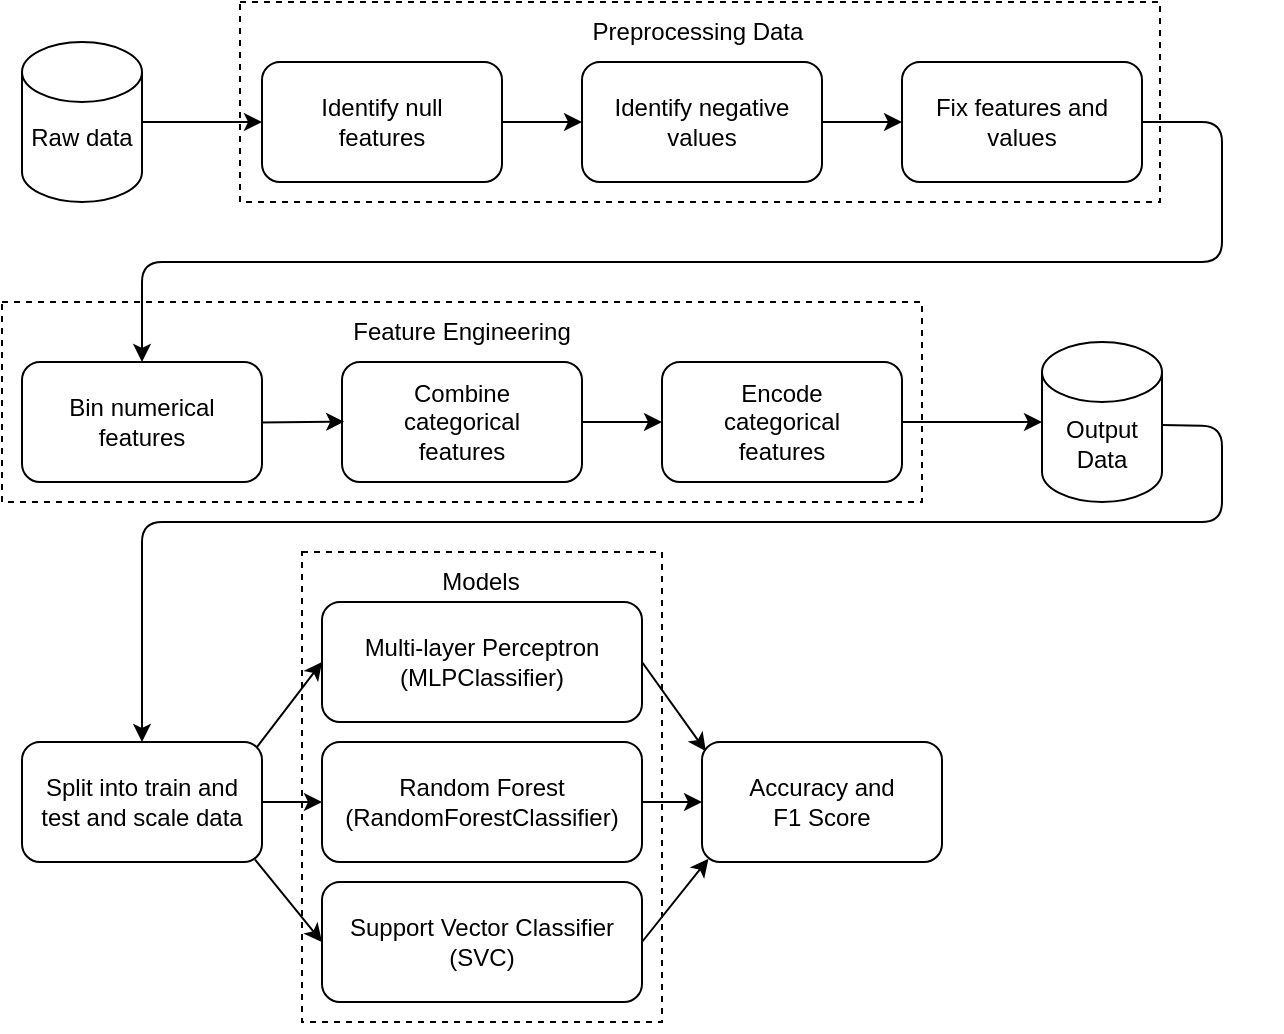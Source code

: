 <mxfile>
    <diagram id="MF0cNiggzzHYpCGXiV_F" name="Page-1">
        <mxGraphModel dx="277" dy="410" grid="1" gridSize="10" guides="1" tooltips="1" connect="1" arrows="1" fold="1" page="1" pageScale="1" pageWidth="850" pageHeight="1100" math="0" shadow="0">
            <root>
                <mxCell id="0"/>
                <mxCell id="1" parent="0"/>
                <mxCell id="48" value="" style="group" parent="1" vertex="1" connectable="0">
                    <mxGeometry x="460" y="465" width="210" height="230" as="geometry"/>
                </mxCell>
                <mxCell id="54" value="" style="group" parent="48" vertex="1" connectable="0">
                    <mxGeometry x="-300" y="-10" width="200" height="235" as="geometry"/>
                </mxCell>
                <mxCell id="49" value="" style="rounded=0;whiteSpace=wrap;html=1;dashed=1;" parent="54" vertex="1">
                    <mxGeometry x="20" width="180" height="235" as="geometry"/>
                </mxCell>
                <mxCell id="55" style="edgeStyle=none;html=1;" parent="54" source="50" target="49" edge="1">
                    <mxGeometry relative="1" as="geometry"/>
                </mxCell>
                <mxCell id="50" value="Models" style="text;html=1;strokeColor=none;fillColor=none;align=center;verticalAlign=middle;whiteSpace=wrap;rounded=0;" parent="54" vertex="1">
                    <mxGeometry x="83.47" width="53.057" height="30.652" as="geometry"/>
                </mxCell>
                <mxCell id="56" value="Accuracy and &lt;br&gt;F1 Score" style="rounded=1;whiteSpace=wrap;html=1;" parent="48" vertex="1">
                    <mxGeometry x="-80" y="85" width="120" height="60" as="geometry"/>
                </mxCell>
                <mxCell id="19" value="" style="group" parent="1" vertex="1" connectable="0">
                    <mxGeometry x="30" y="330" width="460" height="100" as="geometry"/>
                </mxCell>
                <mxCell id="20" value="" style="rounded=0;whiteSpace=wrap;html=1;dashed=1;" parent="19" vertex="1">
                    <mxGeometry width="460" height="100" as="geometry"/>
                </mxCell>
                <mxCell id="21" value="Feature Engineering" style="text;html=1;strokeColor=none;fillColor=none;align=center;verticalAlign=middle;whiteSpace=wrap;rounded=0;" parent="19" vertex="1">
                    <mxGeometry x="169.408" width="122.041" height="30" as="geometry"/>
                </mxCell>
                <mxCell id="23" value="" style="endArrow=classic;html=1;exitX=1;exitY=0.5;exitDx=0;exitDy=0;entryX=0;entryY=0.5;entryDx=0;entryDy=0;" parent="19" edge="1" target="14">
                    <mxGeometry width="50" height="50" relative="1" as="geometry">
                        <mxPoint x="281.633" y="60" as="sourcePoint"/>
                        <mxPoint x="319.184" y="60" as="targetPoint"/>
                    </mxGeometry>
                </mxCell>
                <mxCell id="35" value="" style="endArrow=classic;html=1;exitX=1;exitY=0.5;exitDx=0;exitDy=0;entryX=0;entryY=0.5;entryDx=0;entryDy=0;entryPerimeter=0;" parent="19" target="36" edge="1">
                    <mxGeometry width="50" height="50" relative="1" as="geometry">
                        <mxPoint x="431.837" y="60" as="sourcePoint"/>
                        <mxPoint x="469.388" y="60" as="targetPoint"/>
                    </mxGeometry>
                </mxCell>
                <mxCell id="17" value="" style="group" parent="1" vertex="1" connectable="0">
                    <mxGeometry x="149" y="180" width="460" height="100" as="geometry"/>
                </mxCell>
                <mxCell id="15" value="" style="rounded=0;whiteSpace=wrap;html=1;dashed=1;" parent="17" vertex="1">
                    <mxGeometry width="460" height="100" as="geometry"/>
                </mxCell>
                <mxCell id="16" value="Preprocessing Data" style="text;html=1;strokeColor=none;fillColor=none;align=center;verticalAlign=middle;whiteSpace=wrap;rounded=0;" parent="17" vertex="1">
                    <mxGeometry x="168.408" width="122.041" height="30" as="geometry"/>
                </mxCell>
                <mxCell id="4" value="" style="rounded=1;whiteSpace=wrap;html=1;" parent="1" vertex="1">
                    <mxGeometry x="160" y="210" width="120" height="60" as="geometry"/>
                </mxCell>
                <mxCell id="5" value="" style="rounded=1;whiteSpace=wrap;html=1;" parent="1" vertex="1">
                    <mxGeometry x="320" y="210" width="120" height="60" as="geometry"/>
                </mxCell>
                <mxCell id="6" value="" style="rounded=1;whiteSpace=wrap;html=1;" parent="1" vertex="1">
                    <mxGeometry x="480" y="210" width="120" height="60" as="geometry"/>
                </mxCell>
                <mxCell id="7" value="" style="endArrow=classic;html=1;entryX=0;entryY=0.5;entryDx=0;entryDy=0;exitX=1;exitY=0.5;exitDx=0;exitDy=0;exitPerimeter=0;" parent="1" source="2" target="4" edge="1">
                    <mxGeometry width="50" height="50" relative="1" as="geometry">
                        <mxPoint x="130" y="210" as="sourcePoint"/>
                        <mxPoint x="380" y="240" as="targetPoint"/>
                    </mxGeometry>
                </mxCell>
                <mxCell id="9" value="" style="endArrow=classic;html=1;exitX=1;exitY=0.5;exitDx=0;exitDy=0;entryX=0;entryY=0.5;entryDx=0;entryDy=0;" parent="1" source="4" target="5" edge="1">
                    <mxGeometry width="50" height="50" relative="1" as="geometry">
                        <mxPoint x="180" y="400" as="sourcePoint"/>
                        <mxPoint x="230" y="350" as="targetPoint"/>
                    </mxGeometry>
                </mxCell>
                <mxCell id="10" value="" style="endArrow=classic;html=1;exitX=1;exitY=0.5;exitDx=0;exitDy=0;entryX=0;entryY=0.5;entryDx=0;entryDy=0;" parent="1" source="5" target="6" edge="1">
                    <mxGeometry width="50" height="50" relative="1" as="geometry">
                        <mxPoint x="290" y="250" as="sourcePoint"/>
                        <mxPoint x="330" y="250" as="targetPoint"/>
                    </mxGeometry>
                </mxCell>
                <mxCell id="11" value="" style="endArrow=classic;html=1;exitX=1;exitY=0.5;exitDx=0;exitDy=0;entryX=0.5;entryY=0;entryDx=0;entryDy=0;" parent="1" source="6" target="12" edge="1">
                    <mxGeometry width="50" height="50" relative="1" as="geometry">
                        <mxPoint x="610" y="270" as="sourcePoint"/>
                        <mxPoint x="200" y="290" as="targetPoint"/>
                        <Array as="points">
                            <mxPoint x="640" y="240"/>
                            <mxPoint x="640" y="310"/>
                            <mxPoint x="100" y="310"/>
                        </Array>
                    </mxGeometry>
                </mxCell>
                <mxCell id="13" value="" style="rounded=1;whiteSpace=wrap;html=1;" parent="1" vertex="1">
                    <mxGeometry x="200" y="360" width="120" height="60" as="geometry"/>
                </mxCell>
                <mxCell id="14" value="" style="rounded=1;whiteSpace=wrap;html=1;" parent="1" vertex="1">
                    <mxGeometry x="360" y="360" width="120" height="60" as="geometry"/>
                </mxCell>
                <mxCell id="18" value="" style="group" parent="1" vertex="1" connectable="0">
                    <mxGeometry x="40" y="200" width="60" height="80" as="geometry"/>
                </mxCell>
                <mxCell id="2" value="" style="shape=cylinder3;whiteSpace=wrap;html=1;boundedLbl=1;backgroundOutline=1;size=15;" parent="18" vertex="1">
                    <mxGeometry width="60" height="80" as="geometry"/>
                </mxCell>
                <mxCell id="3" value="Raw data" style="text;html=1;strokeColor=none;fillColor=none;align=center;verticalAlign=middle;whiteSpace=wrap;rounded=0;" parent="18" vertex="1">
                    <mxGeometry y="33" width="60" height="30" as="geometry"/>
                </mxCell>
                <mxCell id="28" value="Identify null features" style="text;html=1;strokeColor=none;fillColor=none;align=center;verticalAlign=middle;whiteSpace=wrap;rounded=0;" parent="1" vertex="1">
                    <mxGeometry x="170" y="225" width="100" height="30" as="geometry"/>
                </mxCell>
                <mxCell id="29" value="Identify negative values" style="text;html=1;strokeColor=none;fillColor=none;align=center;verticalAlign=middle;whiteSpace=wrap;rounded=0;" parent="1" vertex="1">
                    <mxGeometry x="330" y="225" width="100" height="30" as="geometry"/>
                </mxCell>
                <mxCell id="30" value="Fix features and values" style="text;html=1;strokeColor=none;fillColor=none;align=center;verticalAlign=middle;whiteSpace=wrap;rounded=0;" parent="1" vertex="1">
                    <mxGeometry x="490" y="225" width="100" height="30" as="geometry"/>
                </mxCell>
                <mxCell id="32" value="Combine categorical features" style="text;html=1;strokeColor=none;fillColor=none;align=center;verticalAlign=middle;whiteSpace=wrap;rounded=0;" parent="1" vertex="1">
                    <mxGeometry x="210" y="375" width="100" height="30" as="geometry"/>
                </mxCell>
                <mxCell id="33" value="Encode categorical features" style="text;html=1;strokeColor=none;fillColor=none;align=center;verticalAlign=middle;whiteSpace=wrap;rounded=0;" parent="1" vertex="1">
                    <mxGeometry x="370" y="375" width="100" height="30" as="geometry"/>
                </mxCell>
                <mxCell id="36" value="" style="shape=cylinder3;whiteSpace=wrap;html=1;boundedLbl=1;backgroundOutline=1;size=15;" parent="1" vertex="1">
                    <mxGeometry x="550" y="350" width="60" height="80" as="geometry"/>
                </mxCell>
                <mxCell id="37" value="Output Data" style="text;html=1;strokeColor=none;fillColor=none;align=center;verticalAlign=middle;whiteSpace=wrap;rounded=0;" parent="1" vertex="1">
                    <mxGeometry x="550" y="386" width="60" height="30" as="geometry"/>
                </mxCell>
                <mxCell id="38" value="" style="endArrow=classic;html=1;entryX=0;entryY=0.5;entryDx=0;entryDy=0;exitX=0.978;exitY=0.044;exitDx=0;exitDy=0;exitPerimeter=0;" parent="1" source="45" target="41" edge="1">
                    <mxGeometry width="50" height="50" relative="1" as="geometry">
                        <mxPoint x="120" y="540" as="sourcePoint"/>
                        <mxPoint x="40" y="536" as="targetPoint"/>
                    </mxGeometry>
                </mxCell>
                <mxCell id="39" value="" style="endArrow=classic;html=1;entryX=0;entryY=0.5;entryDx=0;entryDy=0;exitX=0.971;exitY=0.98;exitDx=0;exitDy=0;exitPerimeter=0;" parent="1" source="45" target="43" edge="1">
                    <mxGeometry width="50" height="50" relative="1" as="geometry">
                        <mxPoint x="140" y="620" as="sourcePoint"/>
                        <mxPoint x="40" y="616" as="targetPoint"/>
                    </mxGeometry>
                </mxCell>
                <mxCell id="40" value="" style="endArrow=classic;html=1;entryX=0;entryY=0.5;entryDx=0;entryDy=0;exitX=1;exitY=0.5;exitDx=0;exitDy=0;" parent="1" source="45" target="42" edge="1">
                    <mxGeometry width="50" height="50" relative="1" as="geometry">
                        <mxPoint x="150" y="580" as="sourcePoint"/>
                        <mxPoint x="40" y="580" as="targetPoint"/>
                    </mxGeometry>
                </mxCell>
                <mxCell id="41" value="Multi-layer Perceptron (MLPClassifier)" style="rounded=1;whiteSpace=wrap;html=1;" parent="1" vertex="1">
                    <mxGeometry x="190" y="480" width="160" height="60" as="geometry"/>
                </mxCell>
                <mxCell id="44" style="edgeStyle=none;html=1;exitX=1;exitY=0.5;exitDx=0;exitDy=0;" parent="1" source="42" edge="1">
                    <mxGeometry relative="1" as="geometry">
                        <mxPoint x="270" y="580.138" as="targetPoint"/>
                    </mxGeometry>
                </mxCell>
                <mxCell id="42" value="Random Forest&lt;br&gt;(RandomForestClassifier)" style="rounded=1;whiteSpace=wrap;html=1;" parent="1" vertex="1">
                    <mxGeometry x="190" y="550" width="160" height="60" as="geometry"/>
                </mxCell>
                <mxCell id="43" value="Support Vector Classifier (SVC)" style="rounded=1;whiteSpace=wrap;html=1;" parent="1" vertex="1">
                    <mxGeometry x="190" y="620" width="160" height="60" as="geometry"/>
                </mxCell>
                <mxCell id="45" value="Split into train and test and scale data" style="rounded=1;whiteSpace=wrap;html=1;" parent="1" vertex="1">
                    <mxGeometry x="40" y="550" width="120" height="60" as="geometry"/>
                </mxCell>
                <mxCell id="46" value="" style="endArrow=classic;html=1;exitX=1;exitY=0.25;exitDx=0;exitDy=0;entryX=0.5;entryY=0;entryDx=0;entryDy=0;" parent="1" target="45" edge="1">
                    <mxGeometry width="50" height="50" relative="1" as="geometry">
                        <mxPoint x="610" y="391.5" as="sourcePoint"/>
                        <mxPoint x="640" y="391.5" as="targetPoint"/>
                        <Array as="points">
                            <mxPoint x="640" y="392"/>
                            <mxPoint x="640" y="440"/>
                            <mxPoint x="370" y="440"/>
                            <mxPoint x="100" y="440"/>
                        </Array>
                    </mxGeometry>
                </mxCell>
                <mxCell id="57" value="" style="endArrow=classic;html=1;exitX=1;exitY=0.5;exitDx=0;exitDy=0;entryX=0.016;entryY=0.077;entryDx=0;entryDy=0;entryPerimeter=0;" parent="1" source="41" target="56" edge="1">
                    <mxGeometry width="50" height="50" relative="1" as="geometry">
                        <mxPoint x="380" y="520" as="sourcePoint"/>
                        <mxPoint x="380" y="520" as="targetPoint"/>
                    </mxGeometry>
                </mxCell>
                <mxCell id="58" value="" style="endArrow=classic;html=1;exitX=1;exitY=0.5;exitDx=0;exitDy=0;entryX=0;entryY=0.5;entryDx=0;entryDy=0;" parent="1" source="42" target="56" edge="1">
                    <mxGeometry width="50" height="50" relative="1" as="geometry">
                        <mxPoint x="430" y="540" as="sourcePoint"/>
                        <mxPoint x="480" y="490" as="targetPoint"/>
                    </mxGeometry>
                </mxCell>
                <mxCell id="22" value="" style="endArrow=classic;html=1;exitX=0.99;exitY=0.505;exitDx=0;exitDy=0;entryX=0.009;entryY=0.497;entryDx=0;entryDy=0;entryPerimeter=0;exitPerimeter=0;" parent="1" edge="1" target="13" source="12">
                    <mxGeometry width="50" height="50" relative="1" as="geometry">
                        <mxPoint x="161.429" y="390" as="sourcePoint"/>
                        <mxPoint x="198.98" y="390" as="targetPoint"/>
                    </mxGeometry>
                </mxCell>
                <mxCell id="59" value="" style="endArrow=classic;html=1;exitX=1;exitY=0.5;exitDx=0;exitDy=0;entryX=0.027;entryY=0.973;entryDx=0;entryDy=0;entryPerimeter=0;" parent="1" source="43" target="56" edge="1">
                    <mxGeometry width="50" height="50" relative="1" as="geometry">
                        <mxPoint x="390" y="690" as="sourcePoint"/>
                        <mxPoint x="440" y="640" as="targetPoint"/>
                    </mxGeometry>
                </mxCell>
                <mxCell id="12" value="" style="rounded=1;whiteSpace=wrap;html=1;" parent="1" vertex="1">
                    <mxGeometry x="40" y="360" width="120" height="60" as="geometry"/>
                </mxCell>
                <mxCell id="31" value="Bin numerical features" style="text;html=1;strokeColor=none;fillColor=none;align=center;verticalAlign=middle;whiteSpace=wrap;rounded=0;" parent="1" vertex="1">
                    <mxGeometry x="50" y="375" width="100" height="30" as="geometry"/>
                </mxCell>
            </root>
        </mxGraphModel>
    </diagram>
</mxfile>